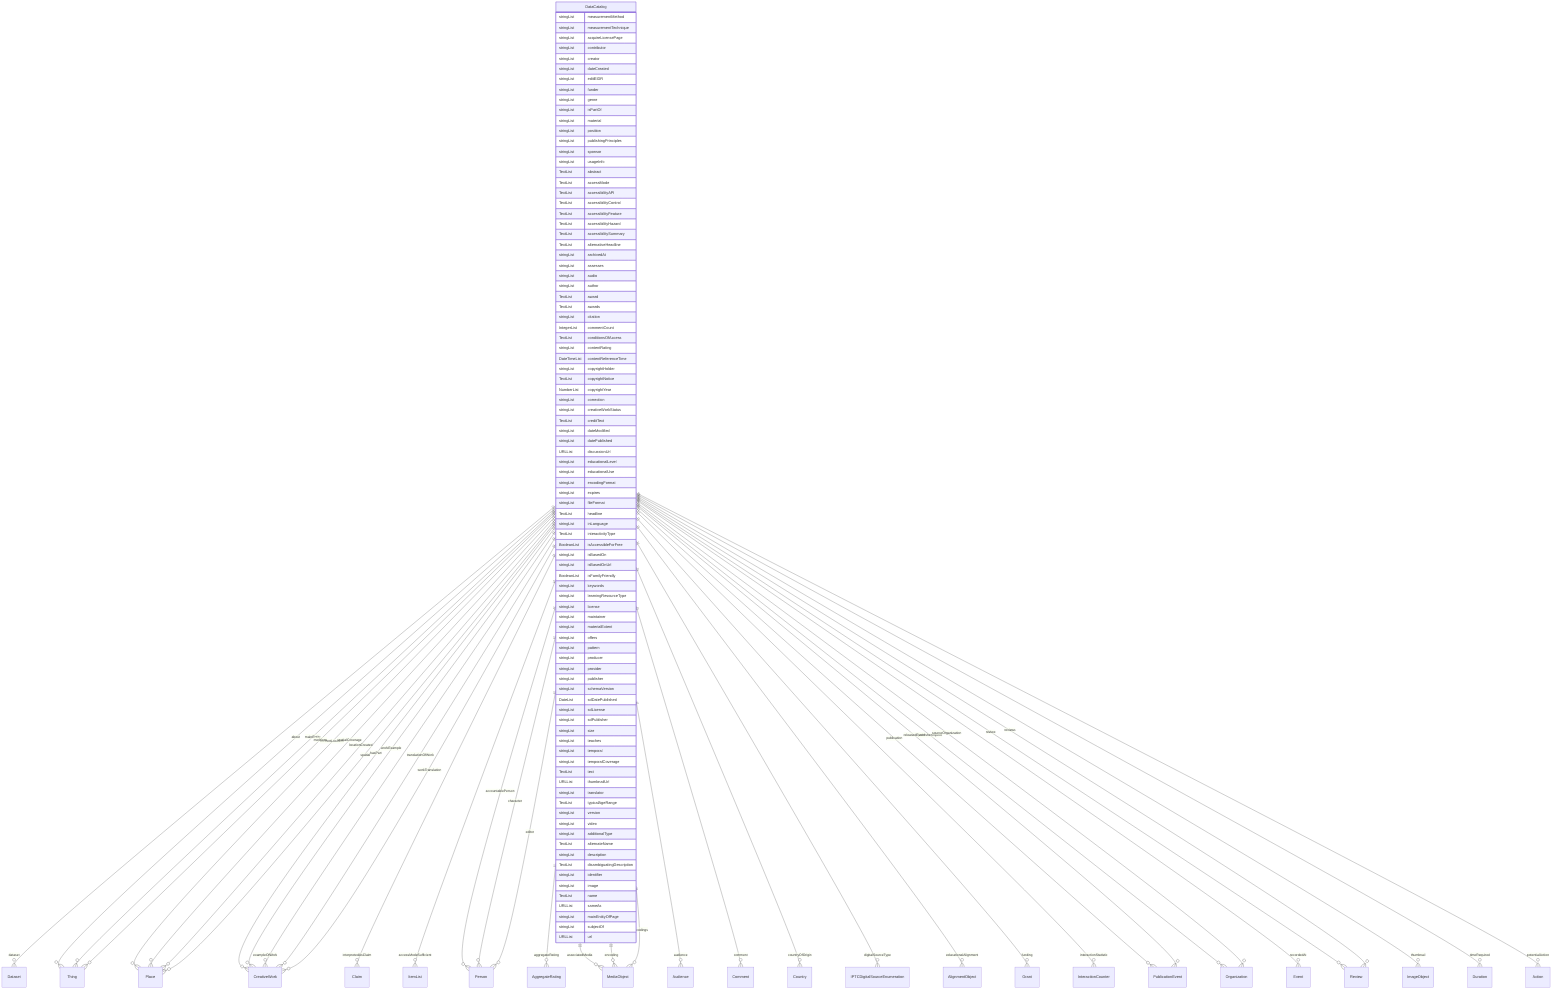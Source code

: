 erDiagram
DataCatalog {
    stringList measurementMethod  
    stringList measurementTechnique  
    stringList acquireLicensePage  
    stringList contributor  
    stringList creator  
    stringList dateCreated  
    stringList editEIDR  
    stringList funder  
    stringList genre  
    stringList isPartOf  
    stringList material  
    stringList position  
    stringList publishingPrinciples  
    stringList sponsor  
    stringList usageInfo  
    TextList abstract  
    TextList accessMode  
    TextList accessibilityAPI  
    TextList accessibilityControl  
    TextList accessibilityFeature  
    TextList accessibilityHazard  
    TextList accessibilitySummary  
    TextList alternativeHeadline  
    stringList archivedAt  
    stringList assesses  
    stringList audio  
    stringList author  
    TextList award  
    TextList awards  
    stringList citation  
    IntegerList commentCount  
    TextList conditionsOfAccess  
    stringList contentRating  
    DateTimeList contentReferenceTime  
    stringList copyrightHolder  
    TextList copyrightNotice  
    NumberList copyrightYear  
    stringList correction  
    stringList creativeWorkStatus  
    TextList creditText  
    stringList dateModified  
    stringList datePublished  
    URLList discussionUrl  
    stringList educationalLevel  
    stringList educationalUse  
    stringList encodingFormat  
    stringList expires  
    stringList fileFormat  
    TextList headline  
    stringList inLanguage  
    TextList interactivityType  
    BooleanList isAccessibleForFree  
    stringList isBasedOn  
    stringList isBasedOnUrl  
    BooleanList isFamilyFriendly  
    stringList keywords  
    stringList learningResourceType  
    stringList license  
    stringList maintainer  
    stringList materialExtent  
    stringList offers  
    stringList pattern  
    stringList producer  
    stringList provider  
    stringList publisher  
    stringList schemaVersion  
    DateList sdDatePublished  
    stringList sdLicense  
    stringList sdPublisher  
    stringList size  
    stringList teaches  
    stringList temporal  
    stringList temporalCoverage  
    TextList text  
    URLList thumbnailUrl  
    stringList translator  
    TextList typicalAgeRange  
    stringList version  
    stringList video  
    stringList additionalType  
    TextList alternateName  
    stringList description  
    TextList disambiguatingDescription  
    stringList identifier  
    stringList image  
    TextList name  
    URLList sameAs  
    stringList mainEntityOfPage  
    stringList subjectOf  
    URLList url  
}

DataCatalog ||--}o Dataset : "dataset"
DataCatalog ||--}o Thing : "about"
DataCatalog ||--}o Place : "contentLocation"
DataCatalog ||--}o CreativeWork : "hasPart"
DataCatalog ||--}o Claim : "interpretedAsClaim"
DataCatalog ||--}o Thing : "mainEntity"
DataCatalog ||--}o Place : "spatialCoverage"
DataCatalog ||--}o CreativeWork : "workExample"
DataCatalog ||--}o ItemList : "accessModeSufficient"
DataCatalog ||--}o Person : "accountablePerson"
DataCatalog ||--}o AggregateRating : "aggregateRating"
DataCatalog ||--}o MediaObject : "associatedMedia"
DataCatalog ||--}o Audience : "audience"
DataCatalog ||--}o Person : "character"
DataCatalog ||--}o Comment : "comment"
DataCatalog ||--}o Country : "countryOfOrigin"
DataCatalog ||--}o IPTCDigitalSourceEnumeration : "digitalSourceType"
DataCatalog ||--}o Person : "editor"
DataCatalog ||--}o AlignmentObject : "educationalAlignment"
DataCatalog ||--}o MediaObject : "encoding"
DataCatalog ||--}o MediaObject : "encodings"
DataCatalog ||--}o CreativeWork : "exampleOfWork"
DataCatalog ||--}o Grant : "funding"
DataCatalog ||--}o InteractionCounter : "interactionStatistic"
DataCatalog ||--}o Place : "locationCreated"
DataCatalog ||--}o Thing : "mentions"
DataCatalog ||--}o PublicationEvent : "publication"
DataCatalog ||--}o Organization : "publisherImprint"
DataCatalog ||--}o Event : "recordedAt"
DataCatalog ||--}o PublicationEvent : "releasedEvent"
DataCatalog ||--}o Review : "review"
DataCatalog ||--}o Review : "reviews"
DataCatalog ||--}o Organization : "sourceOrganization"
DataCatalog ||--}o Place : "spatial"
DataCatalog ||--}o ImageObject : "thumbnail"
DataCatalog ||--}o Duration : "timeRequired"
DataCatalog ||--}o CreativeWork : "translationOfWork"
DataCatalog ||--}o CreativeWork : "workTranslation"
DataCatalog ||--}o Action : "potentialAction"